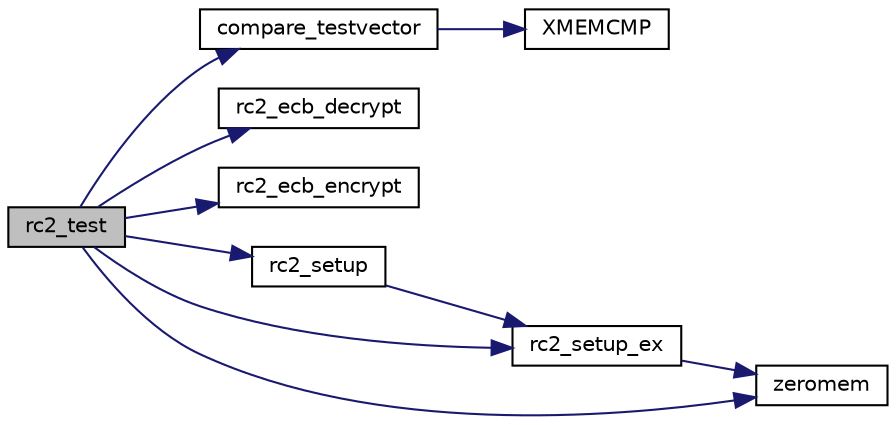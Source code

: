 digraph "rc2_test"
{
 // LATEX_PDF_SIZE
  edge [fontname="Helvetica",fontsize="10",labelfontname="Helvetica",labelfontsize="10"];
  node [fontname="Helvetica",fontsize="10",shape=record];
  rankdir="LR";
  Node20 [label="rc2_test",height=0.2,width=0.4,color="black", fillcolor="grey75", style="filled", fontcolor="black",tooltip="Performs a self-test of the RC2 block cipher."];
  Node20 -> Node21 [color="midnightblue",fontsize="10",style="solid",fontname="Helvetica"];
  Node21 [label="compare_testvector",height=0.2,width=0.4,color="black", fillcolor="white", style="filled",URL="$tomcrypt__misc_8h.html#a7764a7f27897c6182335752df00b5f8e",tooltip="Compare two test-vectors."];
  Node21 -> Node22 [color="midnightblue",fontsize="10",style="solid",fontname="Helvetica"];
  Node22 [label="XMEMCMP",height=0.2,width=0.4,color="black", fillcolor="white", style="filled",URL="$tomcrypt__cfg_8h.html#a372b974ec0ac07abcd55297554fe540f",tooltip=" "];
  Node20 -> Node23 [color="midnightblue",fontsize="10",style="solid",fontname="Helvetica"];
  Node23 [label="rc2_ecb_decrypt",height=0.2,width=0.4,color="black", fillcolor="white", style="filled",URL="$rc2_8c.html#a0c165bbdc013646b3db268d1197c5a21",tooltip="Decrypts a block of text with RC2."];
  Node20 -> Node24 [color="midnightblue",fontsize="10",style="solid",fontname="Helvetica"];
  Node24 [label="rc2_ecb_encrypt",height=0.2,width=0.4,color="black", fillcolor="white", style="filled",URL="$rc2_8c.html#a58703b6ee00798ef781b194931d05dc1",tooltip="Encrypts a block of text with RC2."];
  Node20 -> Node25 [color="midnightblue",fontsize="10",style="solid",fontname="Helvetica"];
  Node25 [label="rc2_setup",height=0.2,width=0.4,color="black", fillcolor="white", style="filled",URL="$rc2_8c.html#a3d992548480d21ad0d23dac89c4c2ccf",tooltip="Initialize the RC2 block cipher."];
  Node25 -> Node26 [color="midnightblue",fontsize="10",style="solid",fontname="Helvetica"];
  Node26 [label="rc2_setup_ex",height=0.2,width=0.4,color="black", fillcolor="white", style="filled",URL="$rc2_8c.html#a972f755861aeda91edb3d961881db3ea",tooltip="Initialize the RC2 block cipher."];
  Node26 -> Node27 [color="midnightblue",fontsize="10",style="solid",fontname="Helvetica"];
  Node27 [label="zeromem",height=0.2,width=0.4,color="black", fillcolor="white", style="filled",URL="$tomcrypt__misc_8h.html#a63b6e188713790263bfd3612fe8b398f",tooltip="Zero a block of memory."];
  Node20 -> Node26 [color="midnightblue",fontsize="10",style="solid",fontname="Helvetica"];
  Node20 -> Node27 [color="midnightblue",fontsize="10",style="solid",fontname="Helvetica"];
}

